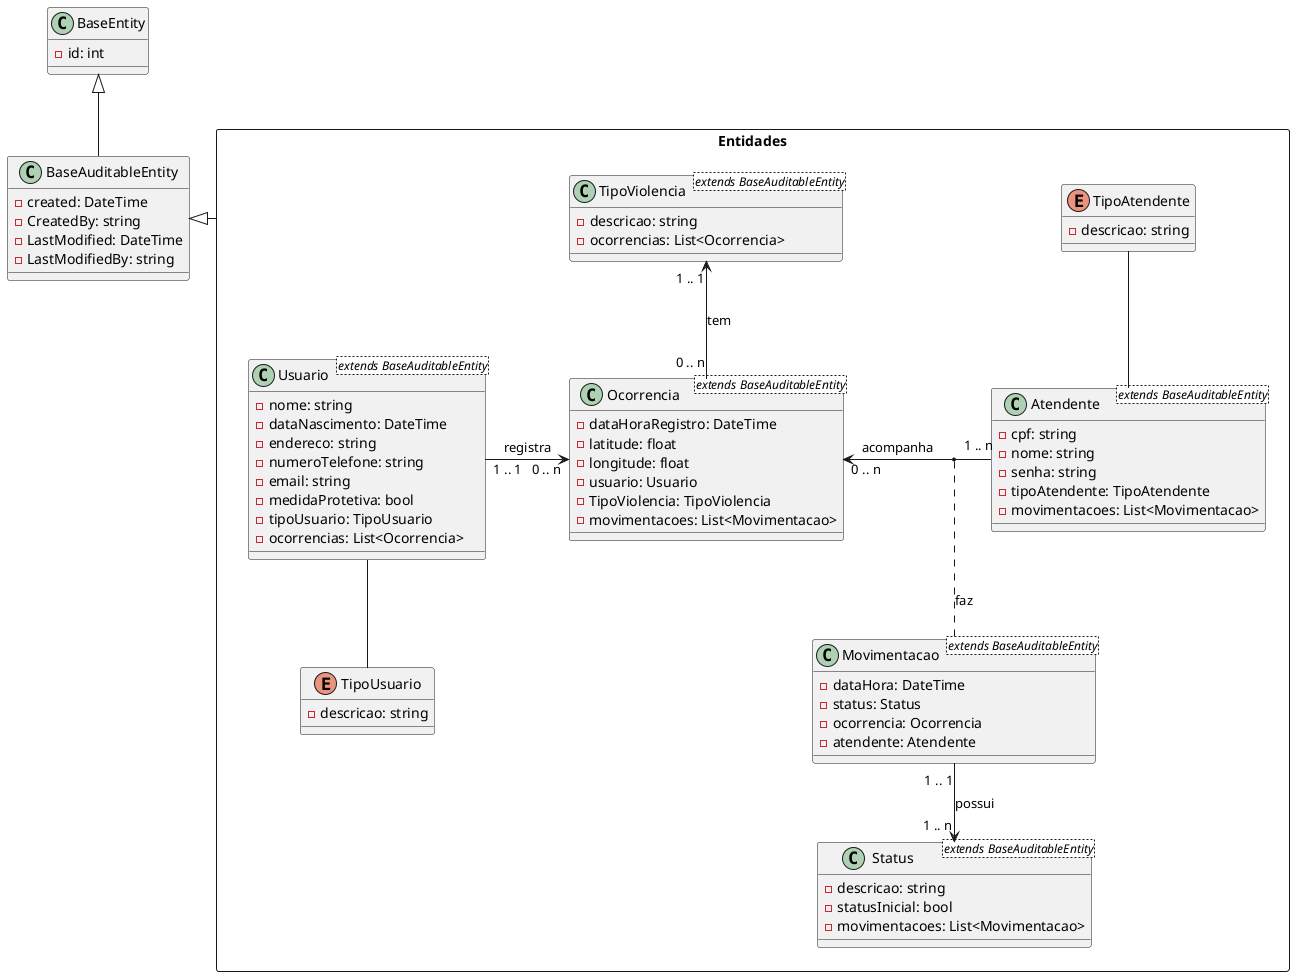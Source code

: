 @startuml Diagrama de Classes do Me Deixe

class BaseEntity
{
  -id: int
}

class BaseAuditableEntity extends BaseEntity
{
  -created: DateTime
  -CreatedBy: string
  -LastModified: DateTime
  -LastModifiedBy: string
}

package Entidades <<Rectangle>>
{
  class Atendente <extends BaseAuditableEntity>
  {
    -cpf: string
    -nome: string
    -senha: string
    -tipoAtendente: TipoAtendente
    -movimentacoes: List<Movimentacao>
  }

  class Movimentacao <extends BaseAuditableEntity>
  {
    -dataHora: DateTime
    -status: Status
    -ocorrencia: Ocorrencia
    -atendente: Atendente
  }

  class Ocorrencia <extends BaseAuditableEntity>
  {
    -dataHoraRegistro: DateTime
    -latitude: float
    -longitude: float
    -usuario: Usuario
    -TipoViolencia: TipoViolencia
    -movimentacoes: List<Movimentacao>
  }

  class Status <extends BaseAuditableEntity>
  {
    -descricao: string
    -statusInicial: bool
    -movimentacoes: List<Movimentacao>
  }

  class TipoViolencia <extends BaseAuditableEntity>
  {
    -descricao: string
    -ocorrencias: List<Ocorrencia>
  }

  class Usuario <extends BaseAuditableEntity>
  {
    -nome: string
    -dataNascimento: DateTime
    -endereco: string
    -numeroTelefone: string
    -email: string
    -medidaProtetiva: bool
    -tipoUsuario: TipoUsuario
    -ocorrencias: List<Ocorrencia>
  }

  enum TipoAtendente
  {
    -descricao: string
  }

  enum TipoUsuario
  {
    -descricao: string
  }

  TipoAtendente -- Atendente
  Ocorrencia "1 .. n" -left-> "0 .. n" Atendente : acompanha
  (Atendente, Ocorrencia) .. Movimentacao : faz
  Ocorrencia "0 .. n" <-left- "1 .. 1" Usuario : registra
  Ocorrencia "0 .. n" -up-> "1 .. 1" TipoViolencia : tem
  Movimentacao "1 .. 1" --> "1 .. n" Status : possui
  Usuario -- TipoUsuario
}
Entidades -left-|> BaseAuditableEntity
@enduml
